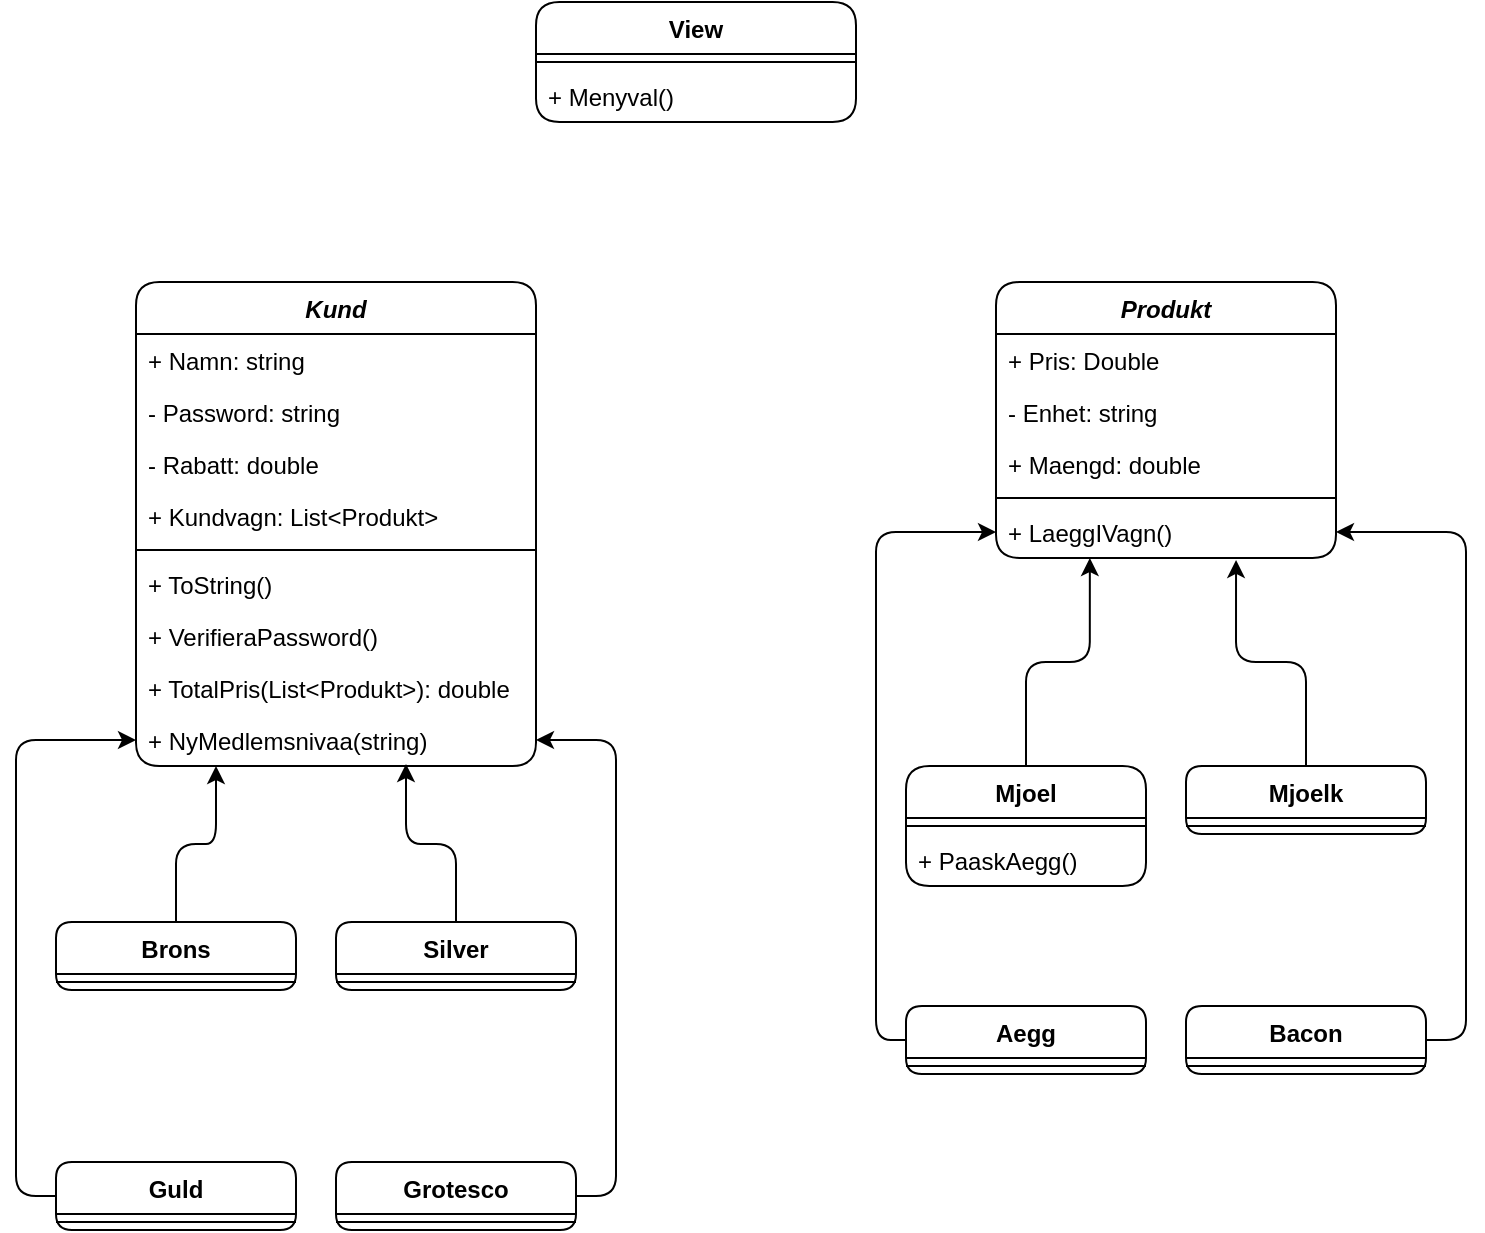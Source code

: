 <mxfile version="20.4.0" type="github">
  <diagram id="C5RBs43oDa-KdzZeNtuy" name="Page-1">
    <mxGraphModel dx="779" dy="606" grid="1" gridSize="10" guides="1" tooltips="1" connect="1" arrows="1" fold="1" page="1" pageScale="1" pageWidth="827" pageHeight="1169" math="0" shadow="0">
      <root>
        <mxCell id="WIyWlLk6GJQsqaUBKTNV-0" />
        <mxCell id="WIyWlLk6GJQsqaUBKTNV-1" parent="WIyWlLk6GJQsqaUBKTNV-0" />
        <mxCell id="NMf5jh0yH6pxF8gcMen1-14" value="View" style="swimlane;fontStyle=1;align=center;verticalAlign=top;childLayout=stackLayout;horizontal=1;startSize=26;horizontalStack=0;resizeParent=1;resizeParentMax=0;resizeLast=0;collapsible=1;marginBottom=0;rounded=1;" parent="WIyWlLk6GJQsqaUBKTNV-1" vertex="1">
          <mxGeometry x="320" y="60" width="160" height="60" as="geometry" />
        </mxCell>
        <mxCell id="NMf5jh0yH6pxF8gcMen1-16" value="" style="line;strokeWidth=1;fillColor=none;align=left;verticalAlign=middle;spacingTop=-1;spacingLeft=3;spacingRight=3;rotatable=0;labelPosition=right;points=[];portConstraint=eastwest;strokeColor=inherit;rounded=1;" parent="NMf5jh0yH6pxF8gcMen1-14" vertex="1">
          <mxGeometry y="26" width="160" height="8" as="geometry" />
        </mxCell>
        <mxCell id="NMf5jh0yH6pxF8gcMen1-17" value="+ Menyval()" style="text;strokeColor=none;fillColor=none;align=left;verticalAlign=top;spacingLeft=4;spacingRight=4;overflow=hidden;rotatable=0;points=[[0,0.5],[1,0.5]];portConstraint=eastwest;rounded=1;" parent="NMf5jh0yH6pxF8gcMen1-14" vertex="1">
          <mxGeometry y="34" width="160" height="26" as="geometry" />
        </mxCell>
        <mxCell id="NMf5jh0yH6pxF8gcMen1-18" value="Produkt" style="swimlane;fontStyle=3;align=center;verticalAlign=top;childLayout=stackLayout;horizontal=1;startSize=26;horizontalStack=0;resizeParent=1;resizeParentMax=0;resizeLast=0;collapsible=1;marginBottom=0;rounded=1;" parent="WIyWlLk6GJQsqaUBKTNV-1" vertex="1">
          <mxGeometry x="550" y="200" width="170" height="138" as="geometry" />
        </mxCell>
        <mxCell id="NMf5jh0yH6pxF8gcMen1-19" value="+ Pris: Double" style="text;strokeColor=none;fillColor=none;align=left;verticalAlign=top;spacingLeft=4;spacingRight=4;overflow=hidden;rotatable=0;points=[[0,0.5],[1,0.5]];portConstraint=eastwest;rounded=1;" parent="NMf5jh0yH6pxF8gcMen1-18" vertex="1">
          <mxGeometry y="26" width="170" height="26" as="geometry" />
        </mxCell>
        <mxCell id="Xx58HjAdhZQxwELqX_6D-7" value="- Enhet: string" style="text;strokeColor=none;fillColor=none;align=left;verticalAlign=top;spacingLeft=4;spacingRight=4;overflow=hidden;rotatable=0;points=[[0,0.5],[1,0.5]];portConstraint=eastwest;rounded=1;" vertex="1" parent="NMf5jh0yH6pxF8gcMen1-18">
          <mxGeometry y="52" width="170" height="26" as="geometry" />
        </mxCell>
        <mxCell id="Xx58HjAdhZQxwELqX_6D-8" value="+ Maengd: double" style="text;strokeColor=none;fillColor=none;align=left;verticalAlign=top;spacingLeft=4;spacingRight=4;overflow=hidden;rotatable=0;points=[[0,0.5],[1,0.5]];portConstraint=eastwest;rounded=1;" vertex="1" parent="NMf5jh0yH6pxF8gcMen1-18">
          <mxGeometry y="78" width="170" height="26" as="geometry" />
        </mxCell>
        <mxCell id="NMf5jh0yH6pxF8gcMen1-20" value="" style="line;strokeWidth=1;fillColor=none;align=left;verticalAlign=middle;spacingTop=-1;spacingLeft=3;spacingRight=3;rotatable=0;labelPosition=right;points=[];portConstraint=eastwest;strokeColor=inherit;rounded=1;" parent="NMf5jh0yH6pxF8gcMen1-18" vertex="1">
          <mxGeometry y="104" width="170" height="8" as="geometry" />
        </mxCell>
        <mxCell id="NMf5jh0yH6pxF8gcMen1-21" value="+ LaeggIVagn()" style="text;strokeColor=none;fillColor=none;align=left;verticalAlign=top;spacingLeft=4;spacingRight=4;overflow=hidden;rotatable=0;points=[[0,0.5],[1,0.5]];portConstraint=eastwest;rounded=1;" parent="NMf5jh0yH6pxF8gcMen1-18" vertex="1">
          <mxGeometry y="112" width="170" height="26" as="geometry" />
        </mxCell>
        <mxCell id="NMf5jh0yH6pxF8gcMen1-22" value="Kund" style="swimlane;fontStyle=3;align=center;verticalAlign=top;childLayout=stackLayout;horizontal=1;startSize=26;horizontalStack=0;resizeParent=1;resizeParentMax=0;resizeLast=0;collapsible=1;marginBottom=0;rounded=1;" parent="WIyWlLk6GJQsqaUBKTNV-1" vertex="1">
          <mxGeometry x="120" y="200" width="200" height="242" as="geometry" />
        </mxCell>
        <mxCell id="NMf5jh0yH6pxF8gcMen1-23" value="+ Namn: string    " style="text;strokeColor=none;fillColor=none;align=left;verticalAlign=top;spacingLeft=4;spacingRight=4;overflow=hidden;rotatable=0;points=[[0,0.5],[1,0.5]];portConstraint=eastwest;rounded=1;" parent="NMf5jh0yH6pxF8gcMen1-22" vertex="1">
          <mxGeometry y="26" width="200" height="26" as="geometry" />
        </mxCell>
        <mxCell id="Xx58HjAdhZQxwELqX_6D-0" value="- Password: string" style="text;strokeColor=none;fillColor=none;align=left;verticalAlign=top;spacingLeft=4;spacingRight=4;overflow=hidden;rotatable=0;points=[[0,0.5],[1,0.5]];portConstraint=eastwest;rounded=1;" vertex="1" parent="NMf5jh0yH6pxF8gcMen1-22">
          <mxGeometry y="52" width="200" height="26" as="geometry" />
        </mxCell>
        <mxCell id="Xx58HjAdhZQxwELqX_6D-1" value="- Rabatt: double    " style="text;strokeColor=none;fillColor=none;align=left;verticalAlign=top;spacingLeft=4;spacingRight=4;overflow=hidden;rotatable=0;points=[[0,0.5],[1,0.5]];portConstraint=eastwest;rounded=1;" vertex="1" parent="NMf5jh0yH6pxF8gcMen1-22">
          <mxGeometry y="78" width="200" height="26" as="geometry" />
        </mxCell>
        <mxCell id="Xx58HjAdhZQxwELqX_6D-2" value="+ Kundvagn: List&lt;Produkt&gt;" style="text;strokeColor=none;fillColor=none;align=left;verticalAlign=top;spacingLeft=4;spacingRight=4;overflow=hidden;rotatable=0;points=[[0,0.5],[1,0.5]];portConstraint=eastwest;rounded=1;" vertex="1" parent="NMf5jh0yH6pxF8gcMen1-22">
          <mxGeometry y="104" width="200" height="26" as="geometry" />
        </mxCell>
        <mxCell id="NMf5jh0yH6pxF8gcMen1-24" value="" style="line;strokeWidth=1;fillColor=none;align=left;verticalAlign=middle;spacingTop=-1;spacingLeft=3;spacingRight=3;rotatable=0;labelPosition=right;points=[];portConstraint=eastwest;strokeColor=inherit;rounded=1;" parent="NMf5jh0yH6pxF8gcMen1-22" vertex="1">
          <mxGeometry y="130" width="200" height="8" as="geometry" />
        </mxCell>
        <mxCell id="NMf5jh0yH6pxF8gcMen1-25" value="+ ToString()&#xa;" style="text;strokeColor=none;fillColor=none;align=left;verticalAlign=top;spacingLeft=4;spacingRight=4;overflow=hidden;rotatable=0;points=[[0,0.5],[1,0.5]];portConstraint=eastwest;rounded=1;" parent="NMf5jh0yH6pxF8gcMen1-22" vertex="1">
          <mxGeometry y="138" width="200" height="26" as="geometry" />
        </mxCell>
        <mxCell id="Xx58HjAdhZQxwELqX_6D-5" value="+ VerifieraPassword()    " style="text;strokeColor=none;fillColor=none;align=left;verticalAlign=top;spacingLeft=4;spacingRight=4;overflow=hidden;rotatable=0;points=[[0,0.5],[1,0.5]];portConstraint=eastwest;rounded=1;" vertex="1" parent="NMf5jh0yH6pxF8gcMen1-22">
          <mxGeometry y="164" width="200" height="26" as="geometry" />
        </mxCell>
        <mxCell id="Xx58HjAdhZQxwELqX_6D-4" value="+ TotalPris(List&lt;Produkt&gt;): double" style="text;strokeColor=none;fillColor=none;align=left;verticalAlign=top;spacingLeft=4;spacingRight=4;overflow=hidden;rotatable=0;points=[[0,0.5],[1,0.5]];portConstraint=eastwest;rounded=1;" vertex="1" parent="NMf5jh0yH6pxF8gcMen1-22">
          <mxGeometry y="190" width="200" height="26" as="geometry" />
        </mxCell>
        <mxCell id="Xx58HjAdhZQxwELqX_6D-3" value="+ NyMedlemsnivaa(string)" style="text;strokeColor=none;fillColor=none;align=left;verticalAlign=top;spacingLeft=4;spacingRight=4;overflow=hidden;rotatable=0;points=[[0,0.5],[1,0.5]];portConstraint=eastwest;rounded=1;" vertex="1" parent="NMf5jh0yH6pxF8gcMen1-22">
          <mxGeometry y="216" width="200" height="26" as="geometry" />
        </mxCell>
        <mxCell id="Xx58HjAdhZQxwELqX_6D-27" style="edgeStyle=orthogonalEdgeStyle;rounded=1;orthogonalLoop=1;jettySize=auto;html=1;exitX=0.5;exitY=0;exitDx=0;exitDy=0;entryX=0.2;entryY=1;entryDx=0;entryDy=0;entryPerimeter=0;" edge="1" parent="WIyWlLk6GJQsqaUBKTNV-1" source="Xx58HjAdhZQxwELqX_6D-9" target="Xx58HjAdhZQxwELqX_6D-3">
          <mxGeometry relative="1" as="geometry" />
        </mxCell>
        <mxCell id="Xx58HjAdhZQxwELqX_6D-9" value="Brons" style="swimlane;fontStyle=1;align=center;verticalAlign=top;childLayout=stackLayout;horizontal=1;startSize=26;horizontalStack=0;resizeParent=1;resizeParentMax=0;resizeLast=0;collapsible=1;marginBottom=0;rounded=1;" vertex="1" parent="WIyWlLk6GJQsqaUBKTNV-1">
          <mxGeometry x="80" y="520" width="120" height="34" as="geometry" />
        </mxCell>
        <mxCell id="Xx58HjAdhZQxwELqX_6D-11" value="" style="line;strokeWidth=1;fillColor=none;align=left;verticalAlign=middle;spacingTop=-1;spacingLeft=3;spacingRight=3;rotatable=0;labelPosition=right;points=[];portConstraint=eastwest;strokeColor=inherit;rounded=1;" vertex="1" parent="Xx58HjAdhZQxwELqX_6D-9">
          <mxGeometry y="26" width="120" height="8" as="geometry" />
        </mxCell>
        <mxCell id="Xx58HjAdhZQxwELqX_6D-28" style="edgeStyle=orthogonalEdgeStyle;rounded=1;orthogonalLoop=1;jettySize=auto;html=1;exitX=0.5;exitY=0;exitDx=0;exitDy=0;entryX=0.675;entryY=0.962;entryDx=0;entryDy=0;entryPerimeter=0;" edge="1" parent="WIyWlLk6GJQsqaUBKTNV-1" source="Xx58HjAdhZQxwELqX_6D-13" target="Xx58HjAdhZQxwELqX_6D-3">
          <mxGeometry relative="1" as="geometry">
            <mxPoint x="240" y="460" as="targetPoint" />
            <Array as="points">
              <mxPoint x="280" y="481" />
              <mxPoint x="255" y="481" />
            </Array>
          </mxGeometry>
        </mxCell>
        <mxCell id="Xx58HjAdhZQxwELqX_6D-13" value="Silver" style="swimlane;fontStyle=1;align=center;verticalAlign=top;childLayout=stackLayout;horizontal=1;startSize=26;horizontalStack=0;resizeParent=1;resizeParentMax=0;resizeLast=0;collapsible=1;marginBottom=0;rounded=1;" vertex="1" parent="WIyWlLk6GJQsqaUBKTNV-1">
          <mxGeometry x="220" y="520" width="120" height="34" as="geometry" />
        </mxCell>
        <mxCell id="Xx58HjAdhZQxwELqX_6D-15" value="" style="line;strokeWidth=1;fillColor=none;align=left;verticalAlign=middle;spacingTop=-1;spacingLeft=3;spacingRight=3;rotatable=0;labelPosition=right;points=[];portConstraint=eastwest;strokeColor=inherit;rounded=1;" vertex="1" parent="Xx58HjAdhZQxwELqX_6D-13">
          <mxGeometry y="26" width="120" height="8" as="geometry" />
        </mxCell>
        <mxCell id="Xx58HjAdhZQxwELqX_6D-17" value="Guld" style="swimlane;fontStyle=1;align=center;verticalAlign=top;childLayout=stackLayout;horizontal=1;startSize=26;horizontalStack=0;resizeParent=1;resizeParentMax=0;resizeLast=0;collapsible=1;marginBottom=0;rounded=1;" vertex="1" parent="WIyWlLk6GJQsqaUBKTNV-1">
          <mxGeometry x="80" y="640" width="120" height="34" as="geometry" />
        </mxCell>
        <mxCell id="Xx58HjAdhZQxwELqX_6D-19" value="" style="line;strokeWidth=1;fillColor=none;align=left;verticalAlign=middle;spacingTop=-1;spacingLeft=3;spacingRight=3;rotatable=0;labelPosition=right;points=[];portConstraint=eastwest;strokeColor=inherit;rounded=1;" vertex="1" parent="Xx58HjAdhZQxwELqX_6D-17">
          <mxGeometry y="26" width="120" height="8" as="geometry" />
        </mxCell>
        <mxCell id="Xx58HjAdhZQxwELqX_6D-25" style="edgeStyle=orthogonalEdgeStyle;rounded=1;orthogonalLoop=1;jettySize=auto;html=1;entryX=1;entryY=0.5;entryDx=0;entryDy=0;exitX=1;exitY=0.5;exitDx=0;exitDy=0;" edge="1" parent="WIyWlLk6GJQsqaUBKTNV-1" source="Xx58HjAdhZQxwELqX_6D-21" target="Xx58HjAdhZQxwELqX_6D-3">
          <mxGeometry relative="1" as="geometry">
            <Array as="points">
              <mxPoint x="360" y="657" />
              <mxPoint x="360" y="429" />
            </Array>
          </mxGeometry>
        </mxCell>
        <mxCell id="Xx58HjAdhZQxwELqX_6D-21" value="Grotesco" style="swimlane;fontStyle=1;align=center;verticalAlign=top;childLayout=stackLayout;horizontal=1;startSize=26;horizontalStack=0;resizeParent=1;resizeParentMax=0;resizeLast=0;collapsible=1;marginBottom=0;rounded=1;" vertex="1" parent="WIyWlLk6GJQsqaUBKTNV-1">
          <mxGeometry x="220" y="640" width="120" height="34" as="geometry" />
        </mxCell>
        <mxCell id="Xx58HjAdhZQxwELqX_6D-23" value="" style="line;strokeWidth=1;fillColor=none;align=left;verticalAlign=middle;spacingTop=-1;spacingLeft=3;spacingRight=3;rotatable=0;labelPosition=right;points=[];portConstraint=eastwest;strokeColor=inherit;rounded=1;" vertex="1" parent="Xx58HjAdhZQxwELqX_6D-21">
          <mxGeometry y="26" width="120" height="8" as="geometry" />
        </mxCell>
        <mxCell id="Xx58HjAdhZQxwELqX_6D-26" style="edgeStyle=orthogonalEdgeStyle;rounded=1;orthogonalLoop=1;jettySize=auto;html=1;entryX=0;entryY=0.5;entryDx=0;entryDy=0;exitX=0;exitY=0.5;exitDx=0;exitDy=0;" edge="1" parent="WIyWlLk6GJQsqaUBKTNV-1" source="Xx58HjAdhZQxwELqX_6D-17" target="Xx58HjAdhZQxwELqX_6D-3">
          <mxGeometry relative="1" as="geometry">
            <mxPoint x="80" y="679" as="sourcePoint" />
            <Array as="points">
              <mxPoint x="60" y="657" />
              <mxPoint x="60" y="429" />
            </Array>
          </mxGeometry>
        </mxCell>
        <mxCell id="Xx58HjAdhZQxwELqX_6D-47" style="edgeStyle=orthogonalEdgeStyle;rounded=1;orthogonalLoop=1;jettySize=auto;html=1;exitX=0.5;exitY=0;exitDx=0;exitDy=0;entryX=0.276;entryY=1;entryDx=0;entryDy=0;entryPerimeter=0;" edge="1" parent="WIyWlLk6GJQsqaUBKTNV-1" source="Xx58HjAdhZQxwELqX_6D-29" target="NMf5jh0yH6pxF8gcMen1-21">
          <mxGeometry relative="1" as="geometry" />
        </mxCell>
        <mxCell id="Xx58HjAdhZQxwELqX_6D-29" value="Mjoel" style="swimlane;fontStyle=1;align=center;verticalAlign=top;childLayout=stackLayout;horizontal=1;startSize=26;horizontalStack=0;resizeParent=1;resizeParentMax=0;resizeLast=0;collapsible=1;marginBottom=0;rounded=1;" vertex="1" parent="WIyWlLk6GJQsqaUBKTNV-1">
          <mxGeometry x="505" y="442" width="120" height="60" as="geometry" />
        </mxCell>
        <mxCell id="Xx58HjAdhZQxwELqX_6D-31" value="" style="line;strokeWidth=1;fillColor=none;align=left;verticalAlign=middle;spacingTop=-1;spacingLeft=3;spacingRight=3;rotatable=0;labelPosition=right;points=[];portConstraint=eastwest;strokeColor=inherit;rounded=1;" vertex="1" parent="Xx58HjAdhZQxwELqX_6D-29">
          <mxGeometry y="26" width="120" height="8" as="geometry" />
        </mxCell>
        <mxCell id="Xx58HjAdhZQxwELqX_6D-32" value="+ PaaskAegg()" style="text;strokeColor=none;fillColor=none;align=left;verticalAlign=top;spacingLeft=4;spacingRight=4;overflow=hidden;rotatable=0;points=[[0,0.5],[1,0.5]];portConstraint=eastwest;rounded=1;" vertex="1" parent="Xx58HjAdhZQxwELqX_6D-29">
          <mxGeometry y="34" width="120" height="26" as="geometry" />
        </mxCell>
        <mxCell id="Xx58HjAdhZQxwELqX_6D-48" style="edgeStyle=orthogonalEdgeStyle;rounded=1;orthogonalLoop=1;jettySize=auto;html=1;exitX=0.5;exitY=0;exitDx=0;exitDy=0;entryX=0.706;entryY=1.038;entryDx=0;entryDy=0;entryPerimeter=0;" edge="1" parent="WIyWlLk6GJQsqaUBKTNV-1" source="Xx58HjAdhZQxwELqX_6D-33" target="NMf5jh0yH6pxF8gcMen1-21">
          <mxGeometry relative="1" as="geometry" />
        </mxCell>
        <mxCell id="Xx58HjAdhZQxwELqX_6D-33" value="Mjoelk" style="swimlane;fontStyle=1;align=center;verticalAlign=top;childLayout=stackLayout;horizontal=1;startSize=26;horizontalStack=0;resizeParent=1;resizeParentMax=0;resizeLast=0;collapsible=1;marginBottom=0;rounded=1;" vertex="1" parent="WIyWlLk6GJQsqaUBKTNV-1">
          <mxGeometry x="645" y="442" width="120" height="34" as="geometry" />
        </mxCell>
        <mxCell id="Xx58HjAdhZQxwELqX_6D-35" value="" style="line;strokeWidth=1;fillColor=none;align=left;verticalAlign=middle;spacingTop=-1;spacingLeft=3;spacingRight=3;rotatable=0;labelPosition=right;points=[];portConstraint=eastwest;strokeColor=inherit;rounded=1;" vertex="1" parent="Xx58HjAdhZQxwELqX_6D-33">
          <mxGeometry y="26" width="120" height="8" as="geometry" />
        </mxCell>
        <mxCell id="Xx58HjAdhZQxwELqX_6D-46" style="edgeStyle=orthogonalEdgeStyle;rounded=1;orthogonalLoop=1;jettySize=auto;html=1;entryX=0;entryY=0.5;entryDx=0;entryDy=0;exitX=0;exitY=0.5;exitDx=0;exitDy=0;" edge="1" parent="WIyWlLk6GJQsqaUBKTNV-1" source="Xx58HjAdhZQxwELqX_6D-37" target="NMf5jh0yH6pxF8gcMen1-21">
          <mxGeometry relative="1" as="geometry">
            <mxPoint x="560" y="620" as="sourcePoint" />
            <Array as="points">
              <mxPoint x="490" y="579" />
              <mxPoint x="490" y="325" />
            </Array>
          </mxGeometry>
        </mxCell>
        <mxCell id="Xx58HjAdhZQxwELqX_6D-37" value="Aegg" style="swimlane;fontStyle=1;align=center;verticalAlign=top;childLayout=stackLayout;horizontal=1;startSize=26;horizontalStack=0;resizeParent=1;resizeParentMax=0;resizeLast=0;collapsible=1;marginBottom=0;rounded=1;" vertex="1" parent="WIyWlLk6GJQsqaUBKTNV-1">
          <mxGeometry x="505" y="562" width="120" height="34" as="geometry" />
        </mxCell>
        <mxCell id="Xx58HjAdhZQxwELqX_6D-39" value="" style="line;strokeWidth=1;fillColor=none;align=left;verticalAlign=middle;spacingTop=-1;spacingLeft=3;spacingRight=3;rotatable=0;labelPosition=right;points=[];portConstraint=eastwest;strokeColor=inherit;rounded=1;" vertex="1" parent="Xx58HjAdhZQxwELqX_6D-37">
          <mxGeometry y="26" width="120" height="8" as="geometry" />
        </mxCell>
        <mxCell id="Xx58HjAdhZQxwELqX_6D-41" value="Bacon" style="swimlane;fontStyle=1;align=center;verticalAlign=top;childLayout=stackLayout;horizontal=1;startSize=26;horizontalStack=0;resizeParent=1;resizeParentMax=0;resizeLast=0;collapsible=1;marginBottom=0;rounded=1;" vertex="1" parent="WIyWlLk6GJQsqaUBKTNV-1">
          <mxGeometry x="645" y="562" width="120" height="34" as="geometry" />
        </mxCell>
        <mxCell id="Xx58HjAdhZQxwELqX_6D-43" value="" style="line;strokeWidth=1;fillColor=none;align=left;verticalAlign=middle;spacingTop=-1;spacingLeft=3;spacingRight=3;rotatable=0;labelPosition=right;points=[];portConstraint=eastwest;strokeColor=inherit;rounded=1;" vertex="1" parent="Xx58HjAdhZQxwELqX_6D-41">
          <mxGeometry y="26" width="120" height="8" as="geometry" />
        </mxCell>
        <mxCell id="Xx58HjAdhZQxwELqX_6D-45" style="edgeStyle=orthogonalEdgeStyle;rounded=1;orthogonalLoop=1;jettySize=auto;html=1;exitX=1;exitY=0.5;exitDx=0;exitDy=0;entryX=1;entryY=0.5;entryDx=0;entryDy=0;" edge="1" parent="WIyWlLk6GJQsqaUBKTNV-1" source="Xx58HjAdhZQxwELqX_6D-41" target="NMf5jh0yH6pxF8gcMen1-21">
          <mxGeometry relative="1" as="geometry">
            <mxPoint x="765" y="601" as="sourcePoint" />
          </mxGeometry>
        </mxCell>
      </root>
    </mxGraphModel>
  </diagram>
</mxfile>
